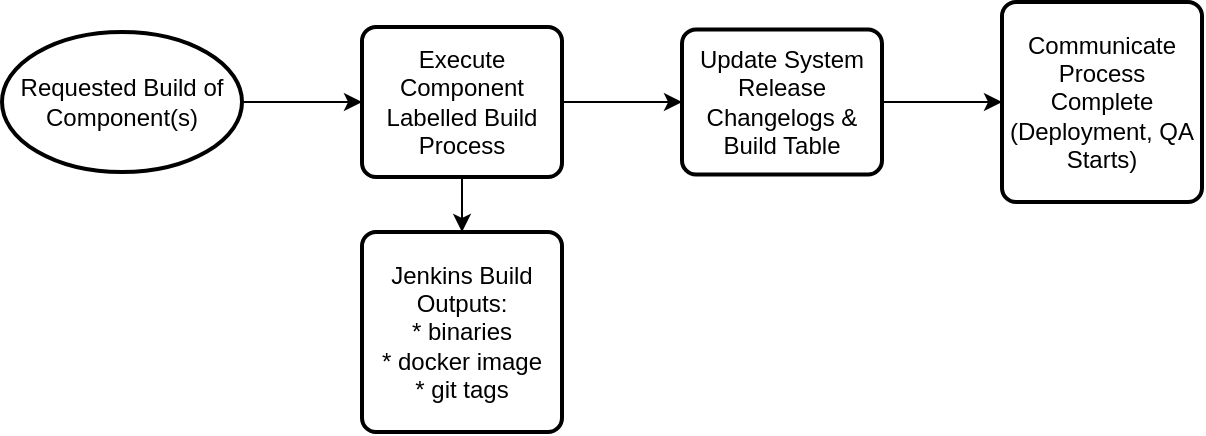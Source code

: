 <mxfile version="19.0.2" type="github" pages="4">
  <diagram id="ofMoTpq7tcoI7RHlY2vW" name="Component Build Request">
    <mxGraphModel dx="2062" dy="1112" grid="1" gridSize="10" guides="1" tooltips="1" connect="1" arrows="1" fold="1" page="1" pageScale="1" pageWidth="1100" pageHeight="850" math="0" shadow="0">
      <root>
        <mxCell id="0" />
        <mxCell id="1" parent="0" />
        <mxCell id="IHyHdzKsal6BjkSkR2M6-2" value="" style="edgeStyle=orthogonalEdgeStyle;rounded=0;orthogonalLoop=1;jettySize=auto;html=1;" parent="1" source="dIruq6iwi9foLsDt_e94-1" target="IHyHdzKsal6BjkSkR2M6-1" edge="1">
          <mxGeometry relative="1" as="geometry" />
        </mxCell>
        <mxCell id="dIruq6iwi9foLsDt_e94-1" value="Requested Build of Component(s)" style="strokeWidth=2;html=1;shape=mxgraph.flowchart.start_1;whiteSpace=wrap;" parent="1" vertex="1">
          <mxGeometry x="40" y="40" width="120" height="70" as="geometry" />
        </mxCell>
        <mxCell id="IHyHdzKsal6BjkSkR2M6-7" value="" style="edgeStyle=orthogonalEdgeStyle;rounded=0;orthogonalLoop=1;jettySize=auto;html=1;" parent="1" source="IHyHdzKsal6BjkSkR2M6-1" target="IHyHdzKsal6BjkSkR2M6-6" edge="1">
          <mxGeometry relative="1" as="geometry" />
        </mxCell>
        <mxCell id="IHyHdzKsal6BjkSkR2M6-1" value="Execute Component Labelled Build Process" style="rounded=1;whiteSpace=wrap;html=1;absoluteArcSize=1;arcSize=14;strokeWidth=2;fontFamily=Helvetica;fontSize=12;fontColor=default;align=center;strokeColor=default;fillColor=default;" parent="1" vertex="1">
          <mxGeometry x="220" y="37.5" width="100" height="75" as="geometry" />
        </mxCell>
        <mxCell id="IHyHdzKsal6BjkSkR2M6-3" value="&lt;div&gt;Jenkins Build&lt;/div&gt;&lt;div&gt;Outputs:&lt;br&gt;* binaries&lt;/div&gt;&lt;div&gt;* docker image&lt;/div&gt;&lt;div&gt;* git tags&lt;br&gt;&lt;/div&gt;" style="rounded=1;whiteSpace=wrap;html=1;absoluteArcSize=1;arcSize=14;strokeWidth=2;" parent="1" vertex="1">
          <mxGeometry x="220" y="140" width="100" height="100" as="geometry" />
        </mxCell>
        <mxCell id="IHyHdzKsal6BjkSkR2M6-5" value="" style="endArrow=classic;html=1;rounded=0;exitX=0.5;exitY=1;exitDx=0;exitDy=0;entryX=0.5;entryY=0;entryDx=0;entryDy=0;" parent="1" source="IHyHdzKsal6BjkSkR2M6-1" target="IHyHdzKsal6BjkSkR2M6-3" edge="1">
          <mxGeometry width="50" height="50" relative="1" as="geometry">
            <mxPoint x="270" y="250" as="sourcePoint" />
            <mxPoint x="320" y="200" as="targetPoint" />
          </mxGeometry>
        </mxCell>
        <mxCell id="IHyHdzKsal6BjkSkR2M6-9" value="" style="edgeStyle=orthogonalEdgeStyle;rounded=0;orthogonalLoop=1;jettySize=auto;html=1;" parent="1" source="IHyHdzKsal6BjkSkR2M6-6" target="IHyHdzKsal6BjkSkR2M6-8" edge="1">
          <mxGeometry relative="1" as="geometry" />
        </mxCell>
        <mxCell id="IHyHdzKsal6BjkSkR2M6-6" value="Update System Release Changelogs &amp;amp; Build Table" style="rounded=1;whiteSpace=wrap;html=1;absoluteArcSize=1;arcSize=14;strokeWidth=2;" parent="1" vertex="1">
          <mxGeometry x="380" y="38.75" width="100" height="72.5" as="geometry" />
        </mxCell>
        <mxCell id="IHyHdzKsal6BjkSkR2M6-8" value="Communicate Process Complete (Deployment, QA Starts)" style="rounded=1;whiteSpace=wrap;html=1;absoluteArcSize=1;arcSize=14;strokeWidth=2;" parent="1" vertex="1">
          <mxGeometry x="540" y="25" width="100" height="100" as="geometry" />
        </mxCell>
      </root>
    </mxGraphModel>
  </diagram>
  <diagram id="dXsrZd1nQwUj8SwWM4yT" name="Create New System Release Branch">
    <mxGraphModel dx="2062" dy="1112" grid="1" gridSize="10" guides="1" tooltips="1" connect="1" arrows="1" fold="1" page="1" pageScale="1" pageWidth="1100" pageHeight="850" math="0" shadow="0">
      <root>
        <mxCell id="0" />
        <mxCell id="1" parent="0" />
        <mxCell id="RNUDFDHIHLm7HqGa-CTe-5" value="" style="edgeStyle=orthogonalEdgeStyle;rounded=0;orthogonalLoop=1;jettySize=auto;html=1;" edge="1" parent="1" source="H_bvVq_vCoyPZ6PWlMO8-1" target="RNUDFDHIHLm7HqGa-CTe-1">
          <mxGeometry relative="1" as="geometry" />
        </mxCell>
        <mxCell id="H_bvVq_vCoyPZ6PWlMO8-1" value="Product Ready for Release" style="ellipse;whiteSpace=wrap;html=1;" vertex="1" parent="1">
          <mxGeometry x="40" y="40" width="120" height="80" as="geometry" />
        </mxCell>
        <mxCell id="RNUDFDHIHLm7HqGa-CTe-7" value="" style="edgeStyle=orthogonalEdgeStyle;rounded=0;orthogonalLoop=1;jettySize=auto;html=1;" edge="1" parent="1" source="RNUDFDHIHLm7HqGa-CTe-1" target="RNUDFDHIHLm7HqGa-CTe-6">
          <mxGeometry relative="1" as="geometry" />
        </mxCell>
        <mxCell id="RNUDFDHIHLm7HqGa-CTe-1" value="Author SSRN and Changelogs" style="rounded=1;whiteSpace=wrap;html=1;" vertex="1" parent="1">
          <mxGeometry x="200" y="50" width="120" height="60" as="geometry" />
        </mxCell>
        <mxCell id="RNUDFDHIHLm7HqGa-CTe-9" value="" style="edgeStyle=orthogonalEdgeStyle;rounded=0;orthogonalLoop=1;jettySize=auto;html=1;" edge="1" parent="1" source="RNUDFDHIHLm7HqGa-CTe-2" target="RNUDFDHIHLm7HqGa-CTe-3">
          <mxGeometry relative="1" as="geometry" />
        </mxCell>
        <mxCell id="RNUDFDHIHLm7HqGa-CTe-2" value="Gate Review Meeting" style="rounded=1;whiteSpace=wrap;html=1;" vertex="1" parent="1">
          <mxGeometry x="490" y="50" width="120" height="60" as="geometry" />
        </mxCell>
        <mxCell id="RNUDFDHIHLm7HqGa-CTe-3" value="Finalize SSRN Release" style="rounded=1;whiteSpace=wrap;html=1;" vertex="1" parent="1">
          <mxGeometry x="640" y="50" width="120" height="60" as="geometry" />
        </mxCell>
        <mxCell id="RNUDFDHIHLm7HqGa-CTe-4" value="&lt;div&gt;Finalize System Release&lt;/div&gt;&lt;div align=&quot;left&quot;&gt;&lt;ul&gt;&lt;li&gt;Finalize artifacts as production released&lt;/li&gt;&lt;li&gt;Finalize Source control&lt;br&gt;&lt;/li&gt;&lt;/ul&gt;&lt;/div&gt;" style="rounded=1;whiteSpace=wrap;html=1;verticalAlign=top;" vertex="1" parent="1">
          <mxGeometry x="640" y="120" width="180" height="100" as="geometry" />
        </mxCell>
        <mxCell id="RNUDFDHIHLm7HqGa-CTe-8" value="" style="edgeStyle=orthogonalEdgeStyle;rounded=0;orthogonalLoop=1;jettySize=auto;html=1;" edge="1" parent="1" source="RNUDFDHIHLm7HqGa-CTe-6" target="RNUDFDHIHLm7HqGa-CTe-2">
          <mxGeometry relative="1" as="geometry" />
        </mxCell>
        <mxCell id="RNUDFDHIHLm7HqGa-CTe-6" value="Submit Final Test Report" style="rounded=1;whiteSpace=wrap;html=1;" vertex="1" parent="1">
          <mxGeometry x="340" y="50" width="120" height="60" as="geometry" />
        </mxCell>
      </root>
    </mxGraphModel>
  </diagram>
  <diagram id="ZWqO9chWjskBbKHxt39e" name="Finalize System Release">
    <mxGraphModel dx="2062" dy="1112" grid="1" gridSize="10" guides="1" tooltips="1" connect="1" arrows="1" fold="1" page="1" pageScale="1" pageWidth="1100" pageHeight="850" math="0" shadow="0">
      <root>
        <mxCell id="0" />
        <mxCell id="1" parent="0" />
      </root>
    </mxGraphModel>
  </diagram>
  <diagram id="5QBTFgLuT3p0y8aLNwyx" name="Create New Project System Release">
    <mxGraphModel dx="2062" dy="1112" grid="1" gridSize="10" guides="1" tooltips="1" connect="1" arrows="1" fold="1" page="1" pageScale="1" pageWidth="1100" pageHeight="850" math="0" shadow="0">
      <root>
        <mxCell id="0" />
        <mxCell id="1" parent="0" />
      </root>
    </mxGraphModel>
  </diagram>
</mxfile>
